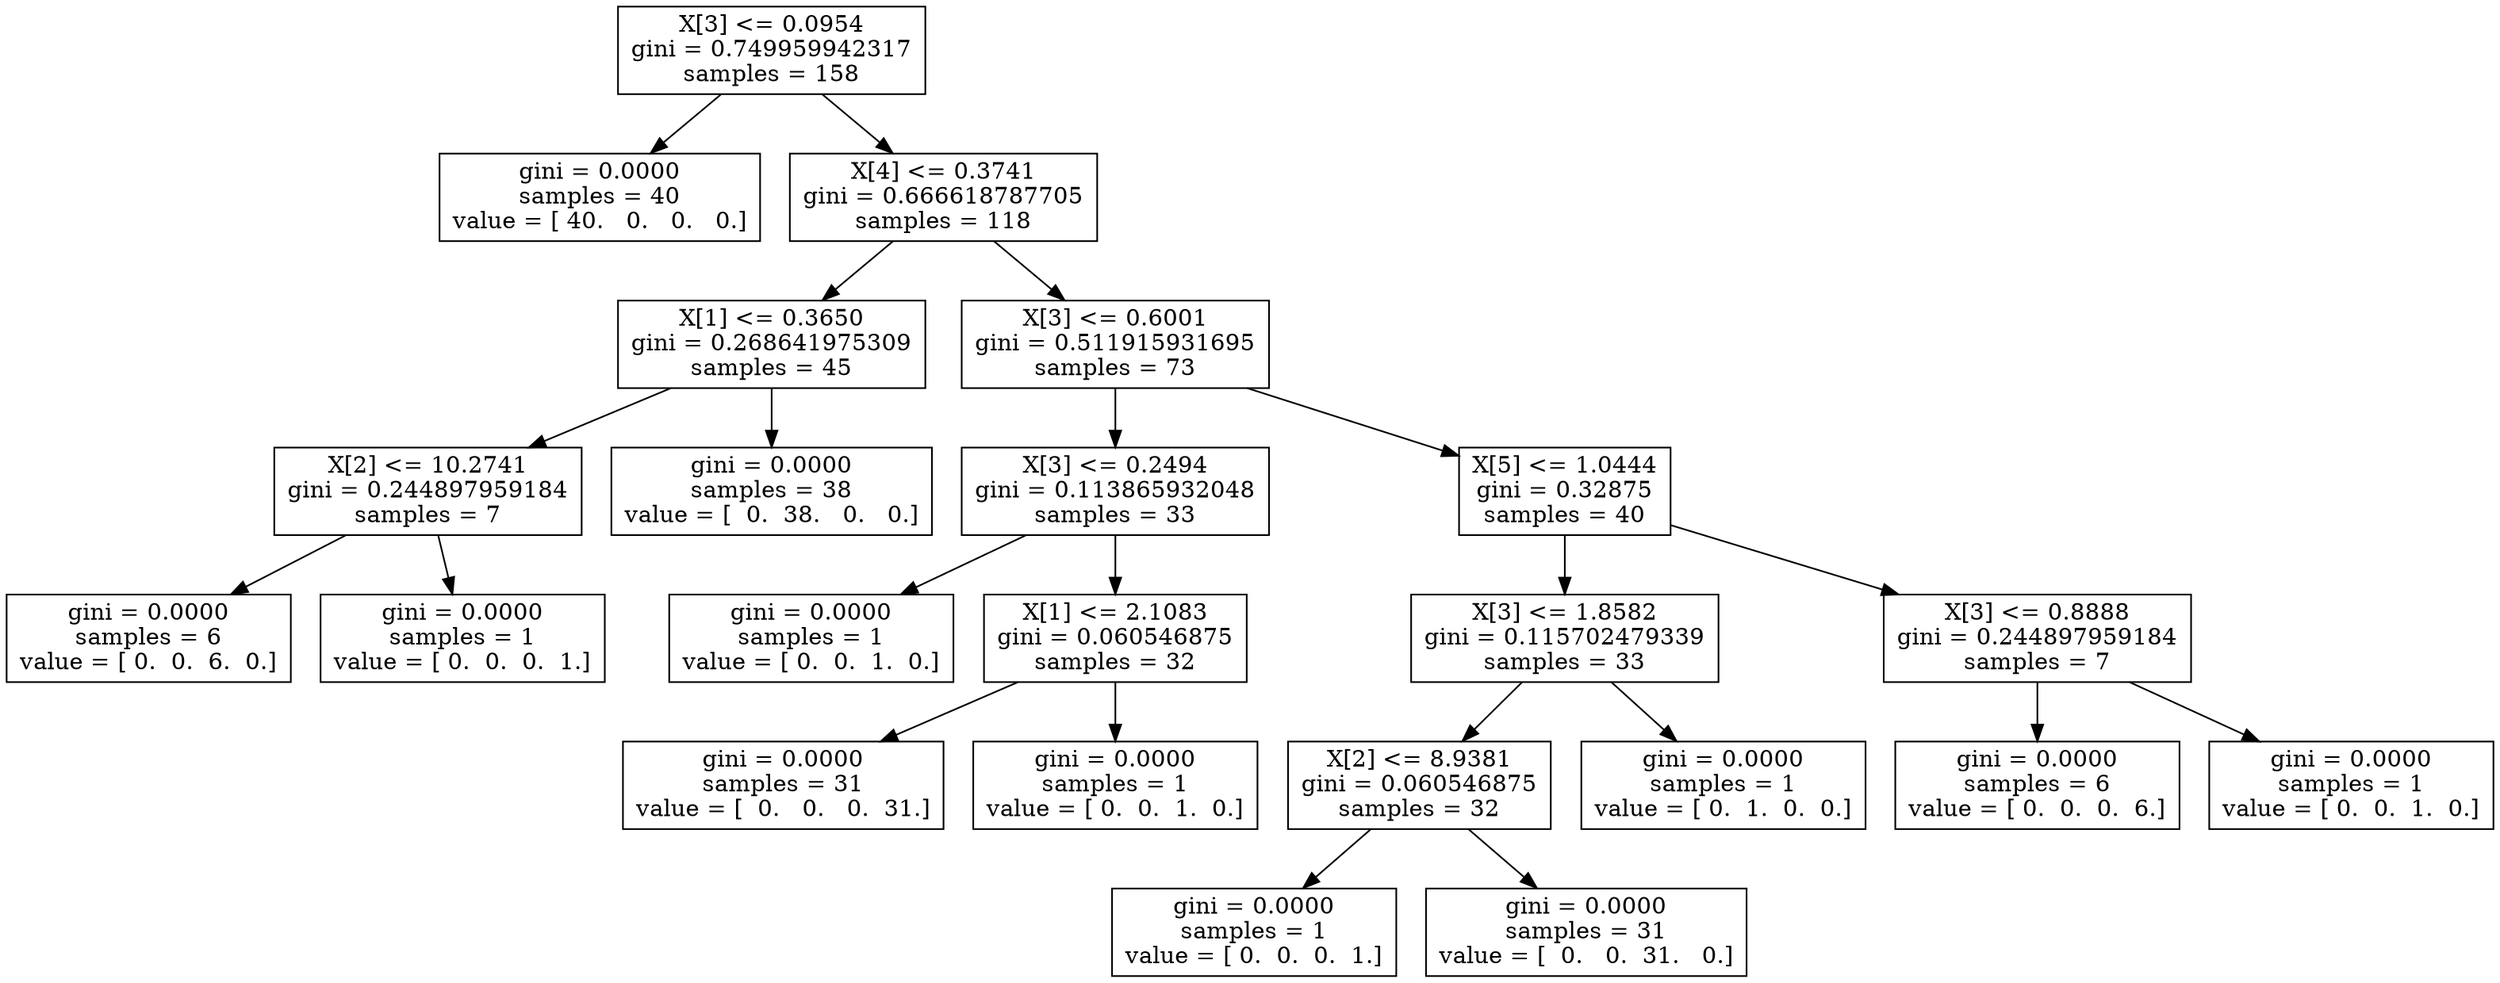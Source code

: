 digraph Tree {
0 [label="X[3] <= 0.0954\ngini = 0.749959942317\nsamples = 158", shape="box"] ;
1 [label="gini = 0.0000\nsamples = 40\nvalue = [ 40.   0.   0.   0.]", shape="box"] ;
0 -> 1 ;
2 [label="X[4] <= 0.3741\ngini = 0.666618787705\nsamples = 118", shape="box"] ;
0 -> 2 ;
3 [label="X[1] <= 0.3650\ngini = 0.268641975309\nsamples = 45", shape="box"] ;
2 -> 3 ;
4 [label="X[2] <= 10.2741\ngini = 0.244897959184\nsamples = 7", shape="box"] ;
3 -> 4 ;
5 [label="gini = 0.0000\nsamples = 6\nvalue = [ 0.  0.  6.  0.]", shape="box"] ;
4 -> 5 ;
6 [label="gini = 0.0000\nsamples = 1\nvalue = [ 0.  0.  0.  1.]", shape="box"] ;
4 -> 6 ;
7 [label="gini = 0.0000\nsamples = 38\nvalue = [  0.  38.   0.   0.]", shape="box"] ;
3 -> 7 ;
8 [label="X[3] <= 0.6001\ngini = 0.511915931695\nsamples = 73", shape="box"] ;
2 -> 8 ;
9 [label="X[3] <= 0.2494\ngini = 0.113865932048\nsamples = 33", shape="box"] ;
8 -> 9 ;
10 [label="gini = 0.0000\nsamples = 1\nvalue = [ 0.  0.  1.  0.]", shape="box"] ;
9 -> 10 ;
11 [label="X[1] <= 2.1083\ngini = 0.060546875\nsamples = 32", shape="box"] ;
9 -> 11 ;
12 [label="gini = 0.0000\nsamples = 31\nvalue = [  0.   0.   0.  31.]", shape="box"] ;
11 -> 12 ;
13 [label="gini = 0.0000\nsamples = 1\nvalue = [ 0.  0.  1.  0.]", shape="box"] ;
11 -> 13 ;
14 [label="X[5] <= 1.0444\ngini = 0.32875\nsamples = 40", shape="box"] ;
8 -> 14 ;
15 [label="X[3] <= 1.8582\ngini = 0.115702479339\nsamples = 33", shape="box"] ;
14 -> 15 ;
16 [label="X[2] <= 8.9381\ngini = 0.060546875\nsamples = 32", shape="box"] ;
15 -> 16 ;
17 [label="gini = 0.0000\nsamples = 1\nvalue = [ 0.  0.  0.  1.]", shape="box"] ;
16 -> 17 ;
18 [label="gini = 0.0000\nsamples = 31\nvalue = [  0.   0.  31.   0.]", shape="box"] ;
16 -> 18 ;
19 [label="gini = 0.0000\nsamples = 1\nvalue = [ 0.  1.  0.  0.]", shape="box"] ;
15 -> 19 ;
20 [label="X[3] <= 0.8888\ngini = 0.244897959184\nsamples = 7", shape="box"] ;
14 -> 20 ;
21 [label="gini = 0.0000\nsamples = 6\nvalue = [ 0.  0.  0.  6.]", shape="box"] ;
20 -> 21 ;
22 [label="gini = 0.0000\nsamples = 1\nvalue = [ 0.  0.  1.  0.]", shape="box"] ;
20 -> 22 ;
}